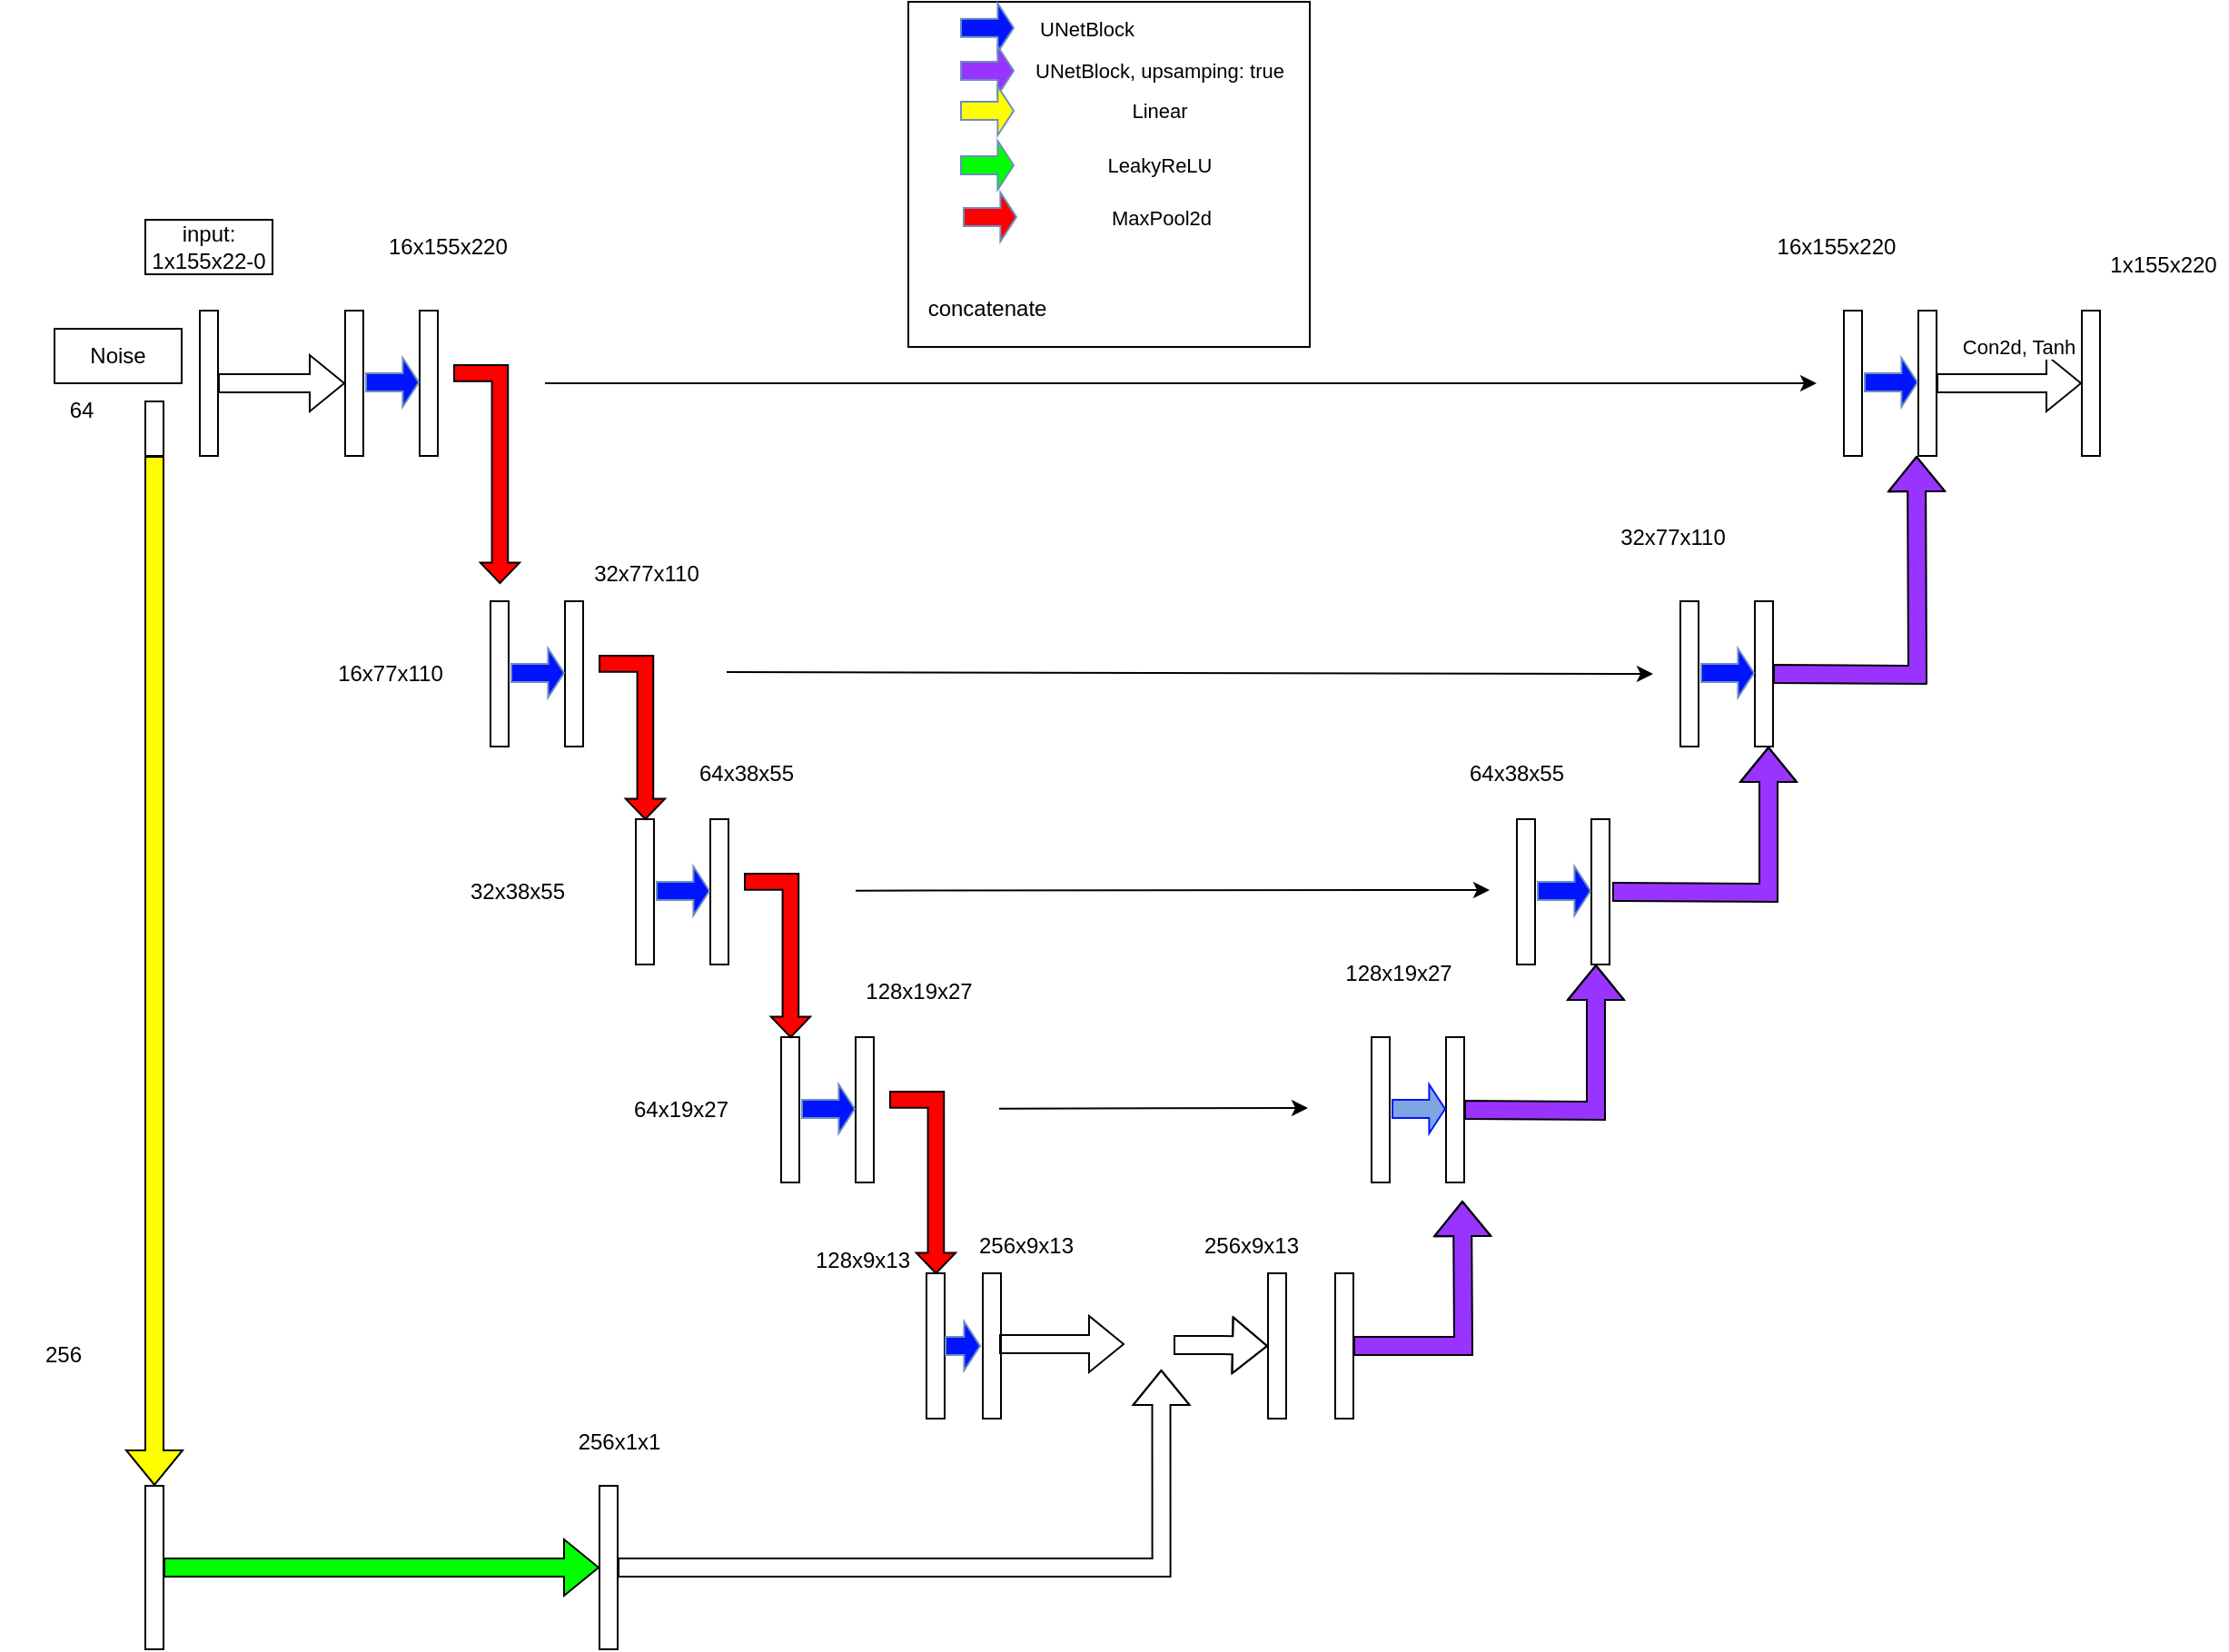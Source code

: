 <mxfile version="26.2.4" pages="3">
  <diagram name="generator" id="kLiDvzuw7WMuM0MOH87Y">
    <mxGraphModel dx="2645" dy="1151" grid="0" gridSize="10" guides="1" tooltips="1" connect="1" arrows="1" fold="1" page="1" pageScale="1" pageWidth="827" pageHeight="1169" background="none" math="0" shadow="0">
      <root>
        <mxCell id="0" />
        <mxCell id="1" parent="0" />
        <mxCell id="6n61Y1mFwHhP3nyeF7Fu-90" style="edgeStyle=orthogonalEdgeStyle;shape=flexArrow;rounded=0;orthogonalLoop=1;jettySize=auto;html=1;entryX=0;entryY=0.5;entryDx=0;entryDy=0;" parent="1" source="6n61Y1mFwHhP3nyeF7Fu-30" target="6n61Y1mFwHhP3nyeF7Fu-31" edge="1">
          <mxGeometry relative="1" as="geometry" />
        </mxCell>
        <mxCell id="6n61Y1mFwHhP3nyeF7Fu-30" value="" style="rounded=0;whiteSpace=wrap;html=1;" parent="1" vertex="1">
          <mxGeometry x="40" y="200" width="10" height="80" as="geometry" />
        </mxCell>
        <mxCell id="6n61Y1mFwHhP3nyeF7Fu-31" value="" style="whiteSpace=wrap;html=1;rounded=0;" parent="1" vertex="1">
          <mxGeometry x="120" y="200" width="10" height="80" as="geometry" />
        </mxCell>
        <mxCell id="6n61Y1mFwHhP3nyeF7Fu-32" value="" style="whiteSpace=wrap;html=1;rounded=0;" parent="1" vertex="1">
          <mxGeometry x="161" y="200" width="10" height="80" as="geometry" />
        </mxCell>
        <mxCell id="6n61Y1mFwHhP3nyeF7Fu-33" value="" style="whiteSpace=wrap;html=1;rounded=0;" parent="1" vertex="1">
          <mxGeometry x="200" y="360" width="10" height="80" as="geometry" />
        </mxCell>
        <mxCell id="6n61Y1mFwHhP3nyeF7Fu-34" value="" style="whiteSpace=wrap;html=1;rounded=0;" parent="1" vertex="1">
          <mxGeometry x="241" y="360" width="10" height="80" as="geometry" />
        </mxCell>
        <mxCell id="6n61Y1mFwHhP3nyeF7Fu-35" value="" style="whiteSpace=wrap;html=1;rounded=0;" parent="1" vertex="1">
          <mxGeometry x="280" y="480" width="10" height="80" as="geometry" />
        </mxCell>
        <mxCell id="6n61Y1mFwHhP3nyeF7Fu-36" value="" style="whiteSpace=wrap;html=1;rounded=0;" parent="1" vertex="1">
          <mxGeometry x="321" y="480" width="10" height="80" as="geometry" />
        </mxCell>
        <mxCell id="6n61Y1mFwHhP3nyeF7Fu-37" value="" style="whiteSpace=wrap;html=1;rounded=0;" parent="1" vertex="1">
          <mxGeometry x="360" y="600" width="10" height="80" as="geometry" />
        </mxCell>
        <mxCell id="6n61Y1mFwHhP3nyeF7Fu-38" value="" style="whiteSpace=wrap;html=1;rounded=0;" parent="1" vertex="1">
          <mxGeometry x="401" y="600" width="10" height="80" as="geometry" />
        </mxCell>
        <mxCell id="6n61Y1mFwHhP3nyeF7Fu-52" value="" style="edgeStyle=orthogonalEdgeStyle;shape=flexArrow;rounded=0;orthogonalLoop=1;jettySize=auto;html=1;strokeColor=#000000;fillColor=#FFFF00;fontFamily=Verdana;" parent="1" source="6n61Y1mFwHhP3nyeF7Fu-39" target="6n61Y1mFwHhP3nyeF7Fu-51" edge="1">
          <mxGeometry relative="1" as="geometry" />
        </mxCell>
        <mxCell id="6n61Y1mFwHhP3nyeF7Fu-39" value="" style="rounded=0;whiteSpace=wrap;html=1;" parent="1" vertex="1">
          <mxGeometry x="10" y="250" width="10" height="30" as="geometry" />
        </mxCell>
        <mxCell id="6n61Y1mFwHhP3nyeF7Fu-40" value="" style="whiteSpace=wrap;html=1;rounded=0;" parent="1" vertex="1">
          <mxGeometry x="440" y="730" width="10" height="80" as="geometry" />
        </mxCell>
        <mxCell id="6n61Y1mFwHhP3nyeF7Fu-86" style="edgeStyle=orthogonalEdgeStyle;shape=flexArrow;rounded=0;orthogonalLoop=1;jettySize=auto;html=1;exitX=1;exitY=0.5;exitDx=0;exitDy=0;fillColor=#9933FF;" parent="1" source="6n61Y1mFwHhP3nyeF7Fu-41" edge="1">
          <mxGeometry relative="1" as="geometry">
            <mxPoint x="735" y="690" as="targetPoint" />
          </mxGeometry>
        </mxCell>
        <mxCell id="6n61Y1mFwHhP3nyeF7Fu-41" value="" style="whiteSpace=wrap;html=1;rounded=0;" parent="1" vertex="1">
          <mxGeometry x="665" y="730" width="10" height="80" as="geometry" />
        </mxCell>
        <mxCell id="6n61Y1mFwHhP3nyeF7Fu-42" value="" style="shape=flexArrow;endArrow=classic;html=1;rounded=0;endWidth=16;endSize=2.6;fillColor=#0014FF;strokeColor=#6c8ebf;" parent="1" edge="1">
          <mxGeometry width="50" height="50" relative="1" as="geometry">
            <mxPoint x="131" y="239.5" as="sourcePoint" />
            <mxPoint x="161" y="239.5" as="targetPoint" />
          </mxGeometry>
        </mxCell>
        <mxCell id="6n61Y1mFwHhP3nyeF7Fu-43" value="" style="shape=flexArrow;endArrow=classic;html=1;rounded=0;endWidth=16;endSize=2.6;fillColor=#0014FF;strokeColor=#6c8ebf;" parent="1" edge="1">
          <mxGeometry width="50" height="50" relative="1" as="geometry">
            <mxPoint x="211" y="399.5" as="sourcePoint" />
            <mxPoint x="241" y="399.5" as="targetPoint" />
          </mxGeometry>
        </mxCell>
        <mxCell id="6n61Y1mFwHhP3nyeF7Fu-44" value="" style="shape=flexArrow;endArrow=classic;html=1;rounded=0;endWidth=16;endSize=2.6;fillColor=#0014FF;strokeColor=#6c8ebf;" parent="1" edge="1">
          <mxGeometry width="50" height="50" relative="1" as="geometry">
            <mxPoint x="291" y="519.5" as="sourcePoint" />
            <mxPoint x="321" y="519.5" as="targetPoint" />
          </mxGeometry>
        </mxCell>
        <mxCell id="6n61Y1mFwHhP3nyeF7Fu-45" value="" style="shape=flexArrow;endArrow=classic;html=1;rounded=0;endWidth=16;endSize=2.6;fillColor=#0014FF;strokeColor=#6c8ebf;" parent="1" edge="1">
          <mxGeometry width="50" height="50" relative="1" as="geometry">
            <mxPoint x="371" y="639.5" as="sourcePoint" />
            <mxPoint x="401" y="639.5" as="targetPoint" />
          </mxGeometry>
        </mxCell>
        <mxCell id="6n61Y1mFwHhP3nyeF7Fu-47" value="" style="html=1;shadow=0;dashed=0;align=center;verticalAlign=middle;shape=mxgraph.arrows2.bendArrow;dy=4.41;dx=11.2;notch=0;arrowHead=21.59;rounded=0;direction=south;fillColor=#FF0000;" parent="1" vertex="1">
          <mxGeometry x="180" y="230" width="36" height="120" as="geometry" />
        </mxCell>
        <mxCell id="6n61Y1mFwHhP3nyeF7Fu-48" value="" style="html=1;shadow=0;dashed=0;align=center;verticalAlign=middle;shape=mxgraph.arrows2.bendArrow;dy=4.41;dx=11.2;notch=0;arrowHead=21.59;rounded=0;direction=south;fillColor=#FF0000;" parent="1" vertex="1">
          <mxGeometry x="420" y="630" width="36" height="100" as="geometry" />
        </mxCell>
        <mxCell id="6n61Y1mFwHhP3nyeF7Fu-49" value="" style="html=1;shadow=0;dashed=0;align=center;verticalAlign=middle;shape=mxgraph.arrows2.bendArrow;dy=4.41;dx=11.2;notch=0;arrowHead=21.59;rounded=0;direction=south;fillColor=#FF0000;" parent="1" vertex="1">
          <mxGeometry x="340" y="510" width="36" height="90" as="geometry" />
        </mxCell>
        <mxCell id="6n61Y1mFwHhP3nyeF7Fu-50" value="" style="html=1;shadow=0;dashed=0;align=center;verticalAlign=middle;shape=mxgraph.arrows2.bendArrow;dy=4.41;dx=11.2;notch=0;arrowHead=21.59;rounded=0;direction=south;fillColor=#FF0000;" parent="1" vertex="1">
          <mxGeometry x="260" y="390" width="36" height="90" as="geometry" />
        </mxCell>
        <mxCell id="6n61Y1mFwHhP3nyeF7Fu-59" value="" style="edgeStyle=orthogonalEdgeStyle;shape=flexArrow;rounded=0;orthogonalLoop=1;jettySize=auto;html=1;fillColor=#00FF00;" parent="1" source="6n61Y1mFwHhP3nyeF7Fu-51" target="6n61Y1mFwHhP3nyeF7Fu-58" edge="1">
          <mxGeometry relative="1" as="geometry">
            <Array as="points">
              <mxPoint x="265" y="860" />
            </Array>
          </mxGeometry>
        </mxCell>
        <mxCell id="6n61Y1mFwHhP3nyeF7Fu-51" value="" style="whiteSpace=wrap;html=1;rounded=0;" parent="1" vertex="1">
          <mxGeometry x="10" y="847" width="10" height="90" as="geometry" />
        </mxCell>
        <mxCell id="6n61Y1mFwHhP3nyeF7Fu-140" style="edgeStyle=orthogonalEdgeStyle;shape=flexArrow;rounded=0;orthogonalLoop=1;jettySize=auto;html=1;exitX=1;exitY=0.5;exitDx=0;exitDy=0;entryX=0.75;entryY=1;entryDx=0;entryDy=0;" parent="1" source="6n61Y1mFwHhP3nyeF7Fu-58" target="6n61Y1mFwHhP3nyeF7Fu-60" edge="1">
          <mxGeometry relative="1" as="geometry">
            <mxPoint x="550" y="790" as="targetPoint" />
          </mxGeometry>
        </mxCell>
        <mxCell id="6n61Y1mFwHhP3nyeF7Fu-58" value="" style="whiteSpace=wrap;html=1;rounded=0;" parent="1" vertex="1">
          <mxGeometry x="260" y="847" width="10" height="90" as="geometry" />
        </mxCell>
        <mxCell id="6n61Y1mFwHhP3nyeF7Fu-145" style="edgeStyle=orthogonalEdgeStyle;shape=flexArrow;rounded=0;orthogonalLoop=1;jettySize=auto;html=1;exitX=1;exitY=0.5;exitDx=0;exitDy=0;entryX=0;entryY=0.5;entryDx=0;entryDy=0;" parent="1" source="6n61Y1mFwHhP3nyeF7Fu-60" target="6n61Y1mFwHhP3nyeF7Fu-143" edge="1">
          <mxGeometry relative="1" as="geometry" />
        </mxCell>
        <mxCell id="6n61Y1mFwHhP3nyeF7Fu-60" value="" style="shape=image;html=1;verticalAlign=top;verticalLabelPosition=bottom;labelBackgroundColor=#ffffff;imageAspect=0;aspect=fixed;image=https://cdn4.iconfinder.com/data/icons/evil-icons-user-interface/64/plus-128.png" parent="1" vertex="1">
          <mxGeometry x="549" y="756" width="27" height="27" as="geometry" />
        </mxCell>
        <mxCell id="6n61Y1mFwHhP3nyeF7Fu-64" value="" style="whiteSpace=wrap;html=1;rounded=0;" parent="1" vertex="1">
          <mxGeometry x="685" y="600" width="10" height="80" as="geometry" />
        </mxCell>
        <mxCell id="6n61Y1mFwHhP3nyeF7Fu-65" value="" style="whiteSpace=wrap;html=1;rounded=0;" parent="1" vertex="1">
          <mxGeometry x="726" y="600" width="10" height="80" as="geometry" />
        </mxCell>
        <mxCell id="6n61Y1mFwHhP3nyeF7Fu-66" value="" style="shape=flexArrow;endArrow=classic;html=1;rounded=0;endWidth=16;endSize=2.6;fillColor=#7EA6E0;strokeColor=#0014FF;" parent="1" edge="1">
          <mxGeometry width="50" height="50" relative="1" as="geometry">
            <mxPoint x="696" y="639.5" as="sourcePoint" />
            <mxPoint x="726" y="639.5" as="targetPoint" />
          </mxGeometry>
        </mxCell>
        <mxCell id="6n61Y1mFwHhP3nyeF7Fu-76" value="" style="whiteSpace=wrap;html=1;rounded=0;" parent="1" vertex="1">
          <mxGeometry x="765" y="480" width="10" height="80" as="geometry" />
        </mxCell>
        <mxCell id="6n61Y1mFwHhP3nyeF7Fu-77" value="" style="whiteSpace=wrap;html=1;rounded=0;" parent="1" vertex="1">
          <mxGeometry x="806" y="480" width="10" height="80" as="geometry" />
        </mxCell>
        <mxCell id="6n61Y1mFwHhP3nyeF7Fu-78" value="" style="shape=flexArrow;endArrow=classic;html=1;rounded=0;endWidth=16;endSize=2.6;fillColor=#0014FF;strokeColor=#6c8ebf;" parent="1" edge="1">
          <mxGeometry width="50" height="50" relative="1" as="geometry">
            <mxPoint x="776" y="519.5" as="sourcePoint" />
            <mxPoint x="806" y="519.5" as="targetPoint" />
          </mxGeometry>
        </mxCell>
        <mxCell id="6n61Y1mFwHhP3nyeF7Fu-79" value="" style="whiteSpace=wrap;html=1;rounded=0;" parent="1" vertex="1">
          <mxGeometry x="855" y="360" width="10" height="80" as="geometry" />
        </mxCell>
        <mxCell id="6n61Y1mFwHhP3nyeF7Fu-80" value="" style="whiteSpace=wrap;html=1;rounded=0;" parent="1" vertex="1">
          <mxGeometry x="896" y="360" width="10" height="80" as="geometry" />
        </mxCell>
        <mxCell id="6n61Y1mFwHhP3nyeF7Fu-81" value="" style="shape=flexArrow;endArrow=classic;html=1;rounded=0;endWidth=16;endSize=2.6;fillColor=#0014FF;strokeColor=#6c8ebf;" parent="1" edge="1">
          <mxGeometry width="50" height="50" relative="1" as="geometry">
            <mxPoint x="866" y="399.5" as="sourcePoint" />
            <mxPoint x="896" y="399.5" as="targetPoint" />
          </mxGeometry>
        </mxCell>
        <mxCell id="6n61Y1mFwHhP3nyeF7Fu-82" value="" style="whiteSpace=wrap;html=1;rounded=0;" parent="1" vertex="1">
          <mxGeometry x="945" y="200" width="10" height="80" as="geometry" />
        </mxCell>
        <mxCell id="6n61Y1mFwHhP3nyeF7Fu-153" value="" style="edgeStyle=orthogonalEdgeStyle;shape=flexArrow;rounded=0;orthogonalLoop=1;jettySize=auto;html=1;" parent="1" source="6n61Y1mFwHhP3nyeF7Fu-83" target="6n61Y1mFwHhP3nyeF7Fu-152" edge="1">
          <mxGeometry relative="1" as="geometry" />
        </mxCell>
        <mxCell id="6n61Y1mFwHhP3nyeF7Fu-155" value="Con2d, Tanh" style="edgeLabel;html=1;align=center;verticalAlign=middle;resizable=0;points=[];" parent="6n61Y1mFwHhP3nyeF7Fu-153" vertex="1" connectable="0">
          <mxGeometry x="0.245" y="-1" relative="1" as="geometry">
            <mxPoint x="-5" y="-21" as="offset" />
          </mxGeometry>
        </mxCell>
        <mxCell id="6n61Y1mFwHhP3nyeF7Fu-83" value="" style="whiteSpace=wrap;html=1;rounded=0;" parent="1" vertex="1">
          <mxGeometry x="986" y="200" width="10" height="80" as="geometry" />
        </mxCell>
        <mxCell id="6n61Y1mFwHhP3nyeF7Fu-84" value="" style="shape=flexArrow;endArrow=classic;html=1;rounded=0;endWidth=16;endSize=2.6;fillColor=#0014FF;strokeColor=#6c8ebf;" parent="1" edge="1">
          <mxGeometry width="50" height="50" relative="1" as="geometry">
            <mxPoint x="956" y="239.5" as="sourcePoint" />
            <mxPoint x="986" y="239.5" as="targetPoint" />
          </mxGeometry>
        </mxCell>
        <mxCell id="6n61Y1mFwHhP3nyeF7Fu-87" style="edgeStyle=orthogonalEdgeStyle;shape=flexArrow;rounded=0;orthogonalLoop=1;jettySize=auto;html=1;fillColor=#9933FF;entryX=0.25;entryY=1;entryDx=0;entryDy=0;" parent="1" target="6n61Y1mFwHhP3nyeF7Fu-77" edge="1">
          <mxGeometry relative="1" as="geometry">
            <mxPoint x="757" y="560.0" as="targetPoint" />
            <mxPoint x="736" y="640" as="sourcePoint" />
          </mxGeometry>
        </mxCell>
        <mxCell id="6n61Y1mFwHhP3nyeF7Fu-88" style="edgeStyle=orthogonalEdgeStyle;shape=flexArrow;rounded=0;orthogonalLoop=1;jettySize=auto;html=1;fillColor=#9933FF;entryX=0.75;entryY=1;entryDx=0;entryDy=0;" parent="1" target="6n61Y1mFwHhP3nyeF7Fu-80" edge="1">
          <mxGeometry relative="1" as="geometry">
            <mxPoint x="854.46" y="440" as="targetPoint" />
            <mxPoint x="817.46" y="520" as="sourcePoint" />
          </mxGeometry>
        </mxCell>
        <mxCell id="6n61Y1mFwHhP3nyeF7Fu-89" style="edgeStyle=orthogonalEdgeStyle;shape=flexArrow;rounded=0;orthogonalLoop=1;jettySize=auto;html=1;fillColor=#9933FF;" parent="1" edge="1">
          <mxGeometry relative="1" as="geometry">
            <mxPoint x="985" y="280" as="targetPoint" />
            <mxPoint x="906" y="400" as="sourcePoint" />
          </mxGeometry>
        </mxCell>
        <mxCell id="6n61Y1mFwHhP3nyeF7Fu-92" value="input: 1x155x22-0" style="text;html=1;align=center;verticalAlign=middle;whiteSpace=wrap;rounded=0;strokeColor=default;" parent="1" vertex="1">
          <mxGeometry x="10" y="150" width="70" height="30" as="geometry" />
        </mxCell>
        <mxCell id="6n61Y1mFwHhP3nyeF7Fu-93" value="&amp;nbsp;16x155x220" style="text;html=1;align=center;verticalAlign=middle;whiteSpace=wrap;rounded=0;" parent="1" vertex="1">
          <mxGeometry x="140" y="150" width="70" height="30" as="geometry" />
        </mxCell>
        <mxCell id="6n61Y1mFwHhP3nyeF7Fu-94" value="16x77x110" style="text;html=1;align=center;verticalAlign=middle;whiteSpace=wrap;rounded=0;" parent="1" vertex="1">
          <mxGeometry x="110" y="385" width="70" height="30" as="geometry" />
        </mxCell>
        <mxCell id="6n61Y1mFwHhP3nyeF7Fu-95" value="32x38x55" style="text;html=1;align=center;verticalAlign=middle;whiteSpace=wrap;rounded=0;" parent="1" vertex="1">
          <mxGeometry x="180" y="505" width="70" height="30" as="geometry" />
        </mxCell>
        <mxCell id="6n61Y1mFwHhP3nyeF7Fu-97" value="64x19x27" style="text;html=1;align=center;verticalAlign=middle;whiteSpace=wrap;rounded=0;" parent="1" vertex="1">
          <mxGeometry x="270" y="625" width="70" height="30" as="geometry" />
        </mxCell>
        <mxCell id="6n61Y1mFwHhP3nyeF7Fu-99" value="" style="shape=flexArrow;endArrow=classic;html=1;rounded=0;endWidth=16;endSize=2.6;fillColor=#0014FF;strokeColor=#6c8ebf;" parent="1" edge="1">
          <mxGeometry width="50" height="50" relative="1" as="geometry">
            <mxPoint x="450" y="770" as="sourcePoint" />
            <mxPoint x="470" y="770" as="targetPoint" />
            <Array as="points" />
          </mxGeometry>
        </mxCell>
        <mxCell id="6n61Y1mFwHhP3nyeF7Fu-100" value="128x9x13" style="text;html=1;align=center;verticalAlign=middle;whiteSpace=wrap;rounded=0;" parent="1" vertex="1">
          <mxGeometry x="370" y="708" width="70" height="30" as="geometry" />
        </mxCell>
        <mxCell id="6n61Y1mFwHhP3nyeF7Fu-109" value="" style="endArrow=classic;html=1;rounded=0;" parent="1" edge="1">
          <mxGeometry width="50" height="50" relative="1" as="geometry">
            <mxPoint x="230" y="240" as="sourcePoint" />
            <mxPoint x="930" y="240" as="targetPoint" />
          </mxGeometry>
        </mxCell>
        <mxCell id="6n61Y1mFwHhP3nyeF7Fu-110" value="" style="endArrow=classic;html=1;rounded=0;" parent="1" edge="1">
          <mxGeometry width="50" height="50" relative="1" as="geometry">
            <mxPoint x="330" y="399" as="sourcePoint" />
            <mxPoint x="840" y="400" as="targetPoint" />
          </mxGeometry>
        </mxCell>
        <mxCell id="6n61Y1mFwHhP3nyeF7Fu-111" value="" style="endArrow=classic;html=1;rounded=0;" parent="1" edge="1">
          <mxGeometry width="50" height="50" relative="1" as="geometry">
            <mxPoint x="401" y="519.33" as="sourcePoint" />
            <mxPoint x="750" y="519" as="targetPoint" />
          </mxGeometry>
        </mxCell>
        <mxCell id="6n61Y1mFwHhP3nyeF7Fu-112" value="" style="endArrow=classic;html=1;rounded=0;" parent="1" edge="1">
          <mxGeometry width="50" height="50" relative="1" as="geometry">
            <mxPoint x="480" y="639.33" as="sourcePoint" />
            <mxPoint x="650" y="639" as="targetPoint" />
          </mxGeometry>
        </mxCell>
        <mxCell id="6n61Y1mFwHhP3nyeF7Fu-125" value="64" style="text;html=1;align=center;verticalAlign=middle;whiteSpace=wrap;rounded=0;" parent="1" vertex="1">
          <mxGeometry x="-60" y="240" width="70" height="30" as="geometry" />
        </mxCell>
        <mxCell id="6n61Y1mFwHhP3nyeF7Fu-127" value="256" style="text;html=1;align=center;verticalAlign=middle;whiteSpace=wrap;rounded=0;" parent="1" vertex="1">
          <mxGeometry x="-70" y="760" width="70" height="30" as="geometry" />
        </mxCell>
        <mxCell id="6n61Y1mFwHhP3nyeF7Fu-128" value="256x1x1" style="text;html=1;align=center;verticalAlign=middle;whiteSpace=wrap;rounded=0;" parent="1" vertex="1">
          <mxGeometry x="236" y="807.5" width="70" height="30" as="geometry" />
        </mxCell>
        <mxCell id="6n61Y1mFwHhP3nyeF7Fu-129" value="32x77x110" style="text;html=1;align=center;verticalAlign=middle;whiteSpace=wrap;rounded=0;" parent="1" vertex="1">
          <mxGeometry x="251" y="330" width="70" height="30" as="geometry" />
        </mxCell>
        <mxCell id="6n61Y1mFwHhP3nyeF7Fu-130" value="64x38x55" style="text;html=1;align=center;verticalAlign=middle;whiteSpace=wrap;rounded=0;" parent="1" vertex="1">
          <mxGeometry x="306" y="440" width="70" height="30" as="geometry" />
        </mxCell>
        <mxCell id="6n61Y1mFwHhP3nyeF7Fu-131" value="128x19x27" style="text;html=1;align=center;verticalAlign=middle;whiteSpace=wrap;rounded=0;" parent="1" vertex="1">
          <mxGeometry x="401" y="560" width="70" height="30" as="geometry" />
        </mxCell>
        <mxCell id="6n61Y1mFwHhP3nyeF7Fu-136" value="" style="whiteSpace=wrap;html=1;rounded=0;" parent="1" vertex="1">
          <mxGeometry x="471" y="730" width="10" height="80" as="geometry" />
        </mxCell>
        <mxCell id="6n61Y1mFwHhP3nyeF7Fu-139" style="edgeStyle=orthogonalEdgeStyle;shape=flexArrow;rounded=0;orthogonalLoop=1;jettySize=auto;html=1;entryX=0.37;entryY=0.37;entryDx=0;entryDy=0;entryPerimeter=0;" parent="1" edge="1">
          <mxGeometry relative="1" as="geometry">
            <mxPoint x="480" y="768.99" as="sourcePoint" />
            <mxPoint x="548.99" y="768.99" as="targetPoint" />
          </mxGeometry>
        </mxCell>
        <mxCell id="6n61Y1mFwHhP3nyeF7Fu-142" value="256x9x13" style="text;html=1;align=center;verticalAlign=middle;whiteSpace=wrap;rounded=0;" parent="1" vertex="1">
          <mxGeometry x="460" y="700" width="70" height="30" as="geometry" />
        </mxCell>
        <mxCell id="6n61Y1mFwHhP3nyeF7Fu-143" value="" style="whiteSpace=wrap;html=1;rounded=0;" parent="1" vertex="1">
          <mxGeometry x="628" y="730" width="10" height="80" as="geometry" />
        </mxCell>
        <mxCell id="6n61Y1mFwHhP3nyeF7Fu-144" value="256x9x13" style="text;html=1;align=center;verticalAlign=middle;whiteSpace=wrap;rounded=0;" parent="1" vertex="1">
          <mxGeometry x="584" y="700" width="70" height="30" as="geometry" />
        </mxCell>
        <mxCell id="6n61Y1mFwHhP3nyeF7Fu-146" value="Noise" style="text;html=1;align=center;verticalAlign=middle;whiteSpace=wrap;rounded=0;strokeColor=default;" parent="1" vertex="1">
          <mxGeometry x="-40" y="210" width="70" height="30" as="geometry" />
        </mxCell>
        <mxCell id="6n61Y1mFwHhP3nyeF7Fu-147" value="128x19x27" style="text;html=1;align=center;verticalAlign=middle;whiteSpace=wrap;rounded=0;" parent="1" vertex="1">
          <mxGeometry x="665" y="550" width="70" height="30" as="geometry" />
        </mxCell>
        <mxCell id="6n61Y1mFwHhP3nyeF7Fu-148" value="64x38x55" style="text;html=1;align=center;verticalAlign=middle;whiteSpace=wrap;rounded=0;" parent="1" vertex="1">
          <mxGeometry x="730" y="440" width="70" height="30" as="geometry" />
        </mxCell>
        <mxCell id="6n61Y1mFwHhP3nyeF7Fu-149" value="32x77x110" style="text;html=1;align=center;verticalAlign=middle;whiteSpace=wrap;rounded=0;" parent="1" vertex="1">
          <mxGeometry x="816" y="310" width="70" height="30" as="geometry" />
        </mxCell>
        <mxCell id="6n61Y1mFwHhP3nyeF7Fu-150" value="16x155x220" style="text;html=1;align=center;verticalAlign=middle;whiteSpace=wrap;rounded=0;" parent="1" vertex="1">
          <mxGeometry x="906" y="150" width="70" height="30" as="geometry" />
        </mxCell>
        <mxCell id="6n61Y1mFwHhP3nyeF7Fu-152" value="" style="whiteSpace=wrap;html=1;rounded=0;" parent="1" vertex="1">
          <mxGeometry x="1076" y="200" width="10" height="80" as="geometry" />
        </mxCell>
        <mxCell id="6n61Y1mFwHhP3nyeF7Fu-154" value="1x155x220" style="text;html=1;align=center;verticalAlign=middle;whiteSpace=wrap;rounded=0;" parent="1" vertex="1">
          <mxGeometry x="1086" y="160" width="70" height="30" as="geometry" />
        </mxCell>
        <mxCell id="6n61Y1mFwHhP3nyeF7Fu-106" value="" style="rounded=0;whiteSpace=wrap;html=1;" parent="1" vertex="1">
          <mxGeometry x="430" y="30" width="221" height="190" as="geometry" />
        </mxCell>
        <mxCell id="6n61Y1mFwHhP3nyeF7Fu-102" value="" style="shape=flexArrow;endArrow=classic;html=1;rounded=0;endWidth=16;endSize=2.6;fillColor=#0014FF;strokeColor=#6c8ebf;" parent="1" edge="1">
          <mxGeometry width="50" height="50" relative="1" as="geometry">
            <mxPoint x="458.5" y="44.33" as="sourcePoint" />
            <mxPoint x="488.5" y="44.33" as="targetPoint" />
          </mxGeometry>
        </mxCell>
        <mxCell id="6n61Y1mFwHhP3nyeF7Fu-113" value="UNetBlock" style="edgeLabel;html=1;align=center;verticalAlign=middle;resizable=0;points=[];" parent="6n61Y1mFwHhP3nyeF7Fu-102" vertex="1" connectable="0">
          <mxGeometry x="-0.403" relative="1" as="geometry">
            <mxPoint x="60" as="offset" />
          </mxGeometry>
        </mxCell>
        <mxCell id="6n61Y1mFwHhP3nyeF7Fu-114" value="" style="shape=flexArrow;endArrow=classic;html=1;rounded=0;endWidth=16;endSize=2.6;fillColor=#9933FF;strokeColor=#6c8ebf;" parent="1" edge="1">
          <mxGeometry width="50" height="50" relative="1" as="geometry">
            <mxPoint x="458.5" y="68" as="sourcePoint" />
            <mxPoint x="488.5" y="68" as="targetPoint" />
          </mxGeometry>
        </mxCell>
        <mxCell id="6n61Y1mFwHhP3nyeF7Fu-115" value="UNetBlock, upsamping: true" style="edgeLabel;html=1;align=center;verticalAlign=middle;resizable=0;points=[];" parent="6n61Y1mFwHhP3nyeF7Fu-114" vertex="1" connectable="0">
          <mxGeometry x="-0.403" relative="1" as="geometry">
            <mxPoint x="100" as="offset" />
          </mxGeometry>
        </mxCell>
        <mxCell id="6n61Y1mFwHhP3nyeF7Fu-117" value="concatenate" style="shape=image;html=1;verticalAlign=top;verticalLabelPosition=bottom;labelBackgroundColor=#ffffff;imageAspect=0;aspect=fixed;image=https://cdn4.iconfinder.com/data/icons/evil-icons-user-interface/64/plus-128.png" parent="1" vertex="1">
          <mxGeometry x="460" y="160" width="25" height="25" as="geometry" />
        </mxCell>
        <mxCell id="6n61Y1mFwHhP3nyeF7Fu-118" value="" style="shape=flexArrow;endArrow=classic;html=1;rounded=0;endWidth=16;endSize=2.6;fillColor=#FFFF00;strokeColor=#6c8ebf;" parent="1" edge="1">
          <mxGeometry width="50" height="50" relative="1" as="geometry">
            <mxPoint x="458.5" y="90" as="sourcePoint" />
            <mxPoint x="488.5" y="90" as="targetPoint" />
          </mxGeometry>
        </mxCell>
        <mxCell id="6n61Y1mFwHhP3nyeF7Fu-119" value="Linear" style="edgeLabel;html=1;align=center;verticalAlign=middle;resizable=0;points=[];" parent="6n61Y1mFwHhP3nyeF7Fu-118" vertex="1" connectable="0">
          <mxGeometry x="-0.403" relative="1" as="geometry">
            <mxPoint x="100" as="offset" />
          </mxGeometry>
        </mxCell>
        <mxCell id="6n61Y1mFwHhP3nyeF7Fu-121" value="" style="shape=flexArrow;endArrow=classic;html=1;rounded=0;endWidth=16;endSize=2.6;fillColor=#00FF00;strokeColor=#6c8ebf;" parent="1" edge="1">
          <mxGeometry width="50" height="50" relative="1" as="geometry">
            <mxPoint x="458.5" y="120" as="sourcePoint" />
            <mxPoint x="488.5" y="120" as="targetPoint" />
          </mxGeometry>
        </mxCell>
        <mxCell id="6n61Y1mFwHhP3nyeF7Fu-122" value="LeakyReLU" style="edgeLabel;html=1;align=center;verticalAlign=middle;resizable=0;points=[];" parent="6n61Y1mFwHhP3nyeF7Fu-121" vertex="1" connectable="0">
          <mxGeometry x="-0.403" relative="1" as="geometry">
            <mxPoint x="100" as="offset" />
          </mxGeometry>
        </mxCell>
        <mxCell id="6n61Y1mFwHhP3nyeF7Fu-157" value="" style="shape=flexArrow;endArrow=classic;html=1;rounded=0;endWidth=16;endSize=2.6;fillColor=#FF0000;strokeColor=#6c8ebf;" parent="1" edge="1">
          <mxGeometry width="50" height="50" relative="1" as="geometry">
            <mxPoint x="460" y="148.46" as="sourcePoint" />
            <mxPoint x="490" y="148.46" as="targetPoint" />
          </mxGeometry>
        </mxCell>
        <mxCell id="6n61Y1mFwHhP3nyeF7Fu-158" value="MaxPool2d" style="edgeLabel;html=1;align=center;verticalAlign=middle;resizable=0;points=[];" parent="6n61Y1mFwHhP3nyeF7Fu-157" vertex="1" connectable="0">
          <mxGeometry x="-0.403" relative="1" as="geometry">
            <mxPoint x="100" as="offset" />
          </mxGeometry>
        </mxCell>
      </root>
    </mxGraphModel>
  </diagram>
  <diagram id="PJzA38G6zoAZfeFNXpwe" name="discriminator">
    <mxGraphModel dx="1234" dy="604" grid="0" gridSize="10" guides="1" tooltips="1" connect="1" arrows="1" fold="1" page="0" pageScale="1" pageWidth="827" pageHeight="1169" math="0" shadow="0">
      <root>
        <mxCell id="0" />
        <mxCell id="1" parent="0" />
        <mxCell id="-sSRRAJo63LNZYcAdIWp-1" value="" style="rounded=0;whiteSpace=wrap;html=1;fillColor=#b0e3e6;strokeColor=#0e8088;" parent="1" vertex="1">
          <mxGeometry x="20" y="20" width="960" height="410" as="geometry" />
        </mxCell>
        <mxCell id="bQ4RrTWzmnPE3jSTBMU_-6" style="edgeStyle=orthogonalEdgeStyle;rounded=0;orthogonalLoop=1;jettySize=auto;html=1;exitX=1;exitY=0.5;exitDx=0;exitDy=0;entryX=0;entryY=0.5;entryDx=0;entryDy=0;" parent="1" source="2y59rX1fyuo-jGVF3cHD-1" target="2y59rX1fyuo-jGVF3cHD-4" edge="1">
          <mxGeometry relative="1" as="geometry" />
        </mxCell>
        <mxCell id="2y59rX1fyuo-jGVF3cHD-1" value="image 1" style="rounded=0;whiteSpace=wrap;html=1;" parent="1" vertex="1">
          <mxGeometry x="70" y="110" width="120" height="60" as="geometry" />
        </mxCell>
        <mxCell id="bQ4RrTWzmnPE3jSTBMU_-9" style="edgeStyle=orthogonalEdgeStyle;rounded=0;orthogonalLoop=1;jettySize=auto;html=1;exitX=1;exitY=0.5;exitDx=0;exitDy=0;entryX=0;entryY=0.5;entryDx=0;entryDy=0;" parent="1" source="2y59rX1fyuo-jGVF3cHD-2" target="2y59rX1fyuo-jGVF3cHD-5" edge="1">
          <mxGeometry relative="1" as="geometry" />
        </mxCell>
        <mxCell id="2y59rX1fyuo-jGVF3cHD-2" value="image 2" style="rounded=0;whiteSpace=wrap;html=1;" parent="1" vertex="1">
          <mxGeometry x="70" y="300" width="120" height="60" as="geometry" />
        </mxCell>
        <mxCell id="bQ4RrTWzmnPE3jSTBMU_-7" style="edgeStyle=orthogonalEdgeStyle;rounded=0;orthogonalLoop=1;jettySize=auto;html=1;entryX=0;entryY=0.5;entryDx=0;entryDy=0;" parent="1" source="2y59rX1fyuo-jGVF3cHD-4" target="2y59rX1fyuo-jGVF3cHD-8" edge="1">
          <mxGeometry relative="1" as="geometry" />
        </mxCell>
        <mxCell id="2y59rX1fyuo-jGVF3cHD-4" value="cnn" style="rounded=0;whiteSpace=wrap;html=1;" parent="1" vertex="1">
          <mxGeometry x="250" y="110" width="120" height="60" as="geometry" />
        </mxCell>
        <mxCell id="bQ4RrTWzmnPE3jSTBMU_-12" style="edgeStyle=orthogonalEdgeStyle;rounded=0;orthogonalLoop=1;jettySize=auto;html=1;entryX=0;entryY=0.5;entryDx=0;entryDy=0;" parent="1" source="2y59rX1fyuo-jGVF3cHD-5" target="2y59rX1fyuo-jGVF3cHD-7" edge="1">
          <mxGeometry relative="1" as="geometry" />
        </mxCell>
        <mxCell id="2y59rX1fyuo-jGVF3cHD-5" value="cnn" style="rounded=0;whiteSpace=wrap;html=1;" parent="1" vertex="1">
          <mxGeometry x="250" y="300" width="120" height="60" as="geometry" />
        </mxCell>
        <mxCell id="bQ4RrTWzmnPE3jSTBMU_-14" value="" style="edgeStyle=orthogonalEdgeStyle;rounded=0;orthogonalLoop=1;jettySize=auto;html=1;" parent="1" source="2y59rX1fyuo-jGVF3cHD-7" target="bQ4RrTWzmnPE3jSTBMU_-13" edge="1">
          <mxGeometry relative="1" as="geometry" />
        </mxCell>
        <mxCell id="bQ4RrTWzmnPE3jSTBMU_-26" value="fc" style="edgeLabel;html=1;align=center;verticalAlign=middle;resizable=0;points=[];" parent="bQ4RrTWzmnPE3jSTBMU_-14" vertex="1" connectable="0">
          <mxGeometry x="0.005" y="1" relative="1" as="geometry">
            <mxPoint as="offset" />
          </mxGeometry>
        </mxCell>
        <mxCell id="2y59rX1fyuo-jGVF3cHD-7" value="" style="rounded=0;whiteSpace=wrap;html=1;" parent="1" vertex="1">
          <mxGeometry x="420" y="280" width="20" height="100" as="geometry" />
        </mxCell>
        <mxCell id="bQ4RrTWzmnPE3jSTBMU_-8" style="edgeStyle=orthogonalEdgeStyle;rounded=0;orthogonalLoop=1;jettySize=auto;html=1;exitX=1;exitY=0.5;exitDx=0;exitDy=0;entryX=0;entryY=0.5;entryDx=0;entryDy=0;" parent="1" source="2y59rX1fyuo-jGVF3cHD-8" target="2y59rX1fyuo-jGVF3cHD-9" edge="1">
          <mxGeometry relative="1" as="geometry" />
        </mxCell>
        <mxCell id="bQ4RrTWzmnPE3jSTBMU_-25" value="fc" style="edgeLabel;html=1;align=center;verticalAlign=middle;resizable=0;points=[];" parent="bQ4RrTWzmnPE3jSTBMU_-8" vertex="1" connectable="0">
          <mxGeometry x="-0.045" y="4" relative="1" as="geometry">
            <mxPoint as="offset" />
          </mxGeometry>
        </mxCell>
        <mxCell id="2y59rX1fyuo-jGVF3cHD-8" value="" style="rounded=0;whiteSpace=wrap;html=1;" parent="1" vertex="1">
          <mxGeometry x="420" y="90" width="20" height="100" as="geometry" />
        </mxCell>
        <mxCell id="bQ4RrTWzmnPE3jSTBMU_-16" style="edgeStyle=orthogonalEdgeStyle;rounded=0;orthogonalLoop=1;jettySize=auto;html=1;exitX=1;exitY=0.5;exitDx=0;exitDy=0;entryX=0.5;entryY=0;entryDx=0;entryDy=0;" parent="1" source="2y59rX1fyuo-jGVF3cHD-9" target="bQ4RrTWzmnPE3jSTBMU_-15" edge="1">
          <mxGeometry relative="1" as="geometry" />
        </mxCell>
        <mxCell id="2y59rX1fyuo-jGVF3cHD-9" value="" style="rounded=0;whiteSpace=wrap;html=1;gradientColor=none;" parent="1" vertex="1">
          <mxGeometry x="520" y="90" width="20" height="100" as="geometry" />
        </mxCell>
        <mxCell id="bQ4RrTWzmnPE3jSTBMU_-17" style="edgeStyle=orthogonalEdgeStyle;rounded=0;orthogonalLoop=1;jettySize=auto;html=1;exitX=1;exitY=0.5;exitDx=0;exitDy=0;entryX=0.5;entryY=1;entryDx=0;entryDy=0;" parent="1" source="bQ4RrTWzmnPE3jSTBMU_-13" target="bQ4RrTWzmnPE3jSTBMU_-15" edge="1">
          <mxGeometry relative="1" as="geometry" />
        </mxCell>
        <mxCell id="bQ4RrTWzmnPE3jSTBMU_-13" value="" style="rounded=0;whiteSpace=wrap;html=1;" parent="1" vertex="1">
          <mxGeometry x="520" y="280" width="20" height="100" as="geometry" />
        </mxCell>
        <mxCell id="bQ4RrTWzmnPE3jSTBMU_-19" value="" style="edgeStyle=orthogonalEdgeStyle;rounded=0;orthogonalLoop=1;jettySize=auto;html=1;" parent="1" source="bQ4RrTWzmnPE3jSTBMU_-15" target="bQ4RrTWzmnPE3jSTBMU_-18" edge="1">
          <mxGeometry relative="1" as="geometry" />
        </mxCell>
        <mxCell id="bQ4RrTWzmnPE3jSTBMU_-15" value="Euclid distance" style="rounded=0;whiteSpace=wrap;html=1;" parent="1" vertex="1">
          <mxGeometry x="580" y="210" width="120" height="60" as="geometry" />
        </mxCell>
        <mxCell id="bQ4RrTWzmnPE3jSTBMU_-18" value="output" style="rounded=0;whiteSpace=wrap;html=1;" parent="1" vertex="1">
          <mxGeometry x="843" y="210" width="120" height="60" as="geometry" />
        </mxCell>
        <mxCell id="bQ4RrTWzmnPE3jSTBMU_-20" value="1x155x220" style="text;html=1;align=center;verticalAlign=middle;whiteSpace=wrap;rounded=0;" parent="1" vertex="1">
          <mxGeometry x="120" y="80" width="60" height="30" as="geometry" />
        </mxCell>
        <mxCell id="bQ4RrTWzmnPE3jSTBMU_-21" value="1x155x220" style="text;html=1;align=center;verticalAlign=middle;whiteSpace=wrap;rounded=0;" parent="1" vertex="1">
          <mxGeometry x="120" y="260" width="60" height="30" as="geometry" />
        </mxCell>
        <mxCell id="bQ4RrTWzmnPE3jSTBMU_-22" value="256x3x5" style="text;html=1;align=center;verticalAlign=middle;whiteSpace=wrap;rounded=0;" parent="1" vertex="1">
          <mxGeometry x="390" y="50" width="60" height="30" as="geometry" />
        </mxCell>
        <mxCell id="bQ4RrTWzmnPE3jSTBMU_-23" value="256x3x5" style="text;html=1;align=center;verticalAlign=middle;whiteSpace=wrap;rounded=0;" parent="1" vertex="1">
          <mxGeometry x="380" y="240" width="60" height="30" as="geometry" />
        </mxCell>
        <mxCell id="bQ4RrTWzmnPE3jSTBMU_-24" value="1x128" style="text;html=1;align=center;verticalAlign=middle;whiteSpace=wrap;rounded=0;" parent="1" vertex="1">
          <mxGeometry x="500" y="50" width="60" height="30" as="geometry" />
        </mxCell>
        <mxCell id="bQ4RrTWzmnPE3jSTBMU_-27" value="1x128" style="text;html=1;align=center;verticalAlign=middle;whiteSpace=wrap;rounded=0;" parent="1" vertex="1">
          <mxGeometry x="500" y="240" width="60" height="30" as="geometry" />
        </mxCell>
        <mxCell id="BTXEw1X7LA-ppEc1tSgK-1" value="Chọn ngưỡng phân loại khi sử dụng discriminator trên tập train" style="text;html=1;align=center;verticalAlign=middle;whiteSpace=wrap;rounded=0;" parent="1" vertex="1">
          <mxGeometry x="704" y="201" width="126" height="30" as="geometry" />
        </mxCell>
      </root>
    </mxGraphModel>
  </diagram>
  <diagram id="UWNn7kRlvK4hz-IoCGO8" name="Train">
    <mxGraphModel dx="994" dy="604" grid="0" gridSize="10" guides="1" tooltips="1" connect="1" arrows="1" fold="1" page="0" pageScale="1" pageWidth="827" pageHeight="1169" math="0" shadow="0">
      <root>
        <mxCell id="0" />
        <mxCell id="1" parent="0" />
        <mxCell id="ewi_g6AmVGx1z4ddz3aU-44" value="" style="group;dashed=1;" parent="1" vertex="1" connectable="0">
          <mxGeometry x="264" y="23" width="1018" height="658" as="geometry" />
        </mxCell>
        <mxCell id="ewi_g6AmVGx1z4ddz3aU-4" value="" style="edgeStyle=orthogonalEdgeStyle;rounded=0;orthogonalLoop=1;jettySize=auto;html=1;" parent="ewi_g6AmVGx1z4ddz3aU-44" source="ewi_g6AmVGx1z4ddz3aU-1" target="ewi_g6AmVGx1z4ddz3aU-3" edge="1">
          <mxGeometry relative="1" as="geometry" />
        </mxCell>
        <mxCell id="BRE6P2zBB-Usr0OsBzop-8" style="edgeStyle=orthogonalEdgeStyle;rounded=0;orthogonalLoop=1;jettySize=auto;html=1;exitX=0;exitY=0.5;exitDx=0;exitDy=0;entryX=0;entryY=0.5;entryDx=0;entryDy=0;" parent="ewi_g6AmVGx1z4ddz3aU-44" source="ewi_g6AmVGx1z4ddz3aU-1" target="BRE6P2zBB-Usr0OsBzop-4" edge="1">
          <mxGeometry relative="1" as="geometry" />
        </mxCell>
        <mxCell id="BRE6P2zBB-Usr0OsBzop-10" style="edgeStyle=orthogonalEdgeStyle;rounded=0;orthogonalLoop=1;jettySize=auto;html=1;exitX=0;exitY=0.5;exitDx=0;exitDy=0;entryX=0;entryY=0.5;entryDx=0;entryDy=0;" parent="ewi_g6AmVGx1z4ddz3aU-44" source="ewi_g6AmVGx1z4ddz3aU-1" target="ewi_g6AmVGx1z4ddz3aU-2" edge="1">
          <mxGeometry relative="1" as="geometry" />
        </mxCell>
        <mxCell id="ewi_g6AmVGx1z4ddz3aU-1" value="image 1" style="rounded=0;whiteSpace=wrap;html=1;" parent="ewi_g6AmVGx1z4ddz3aU-44" vertex="1">
          <mxGeometry x="26.674" y="119.636" width="53.348" height="85.455" as="geometry" />
        </mxCell>
        <mxCell id="ewi_g6AmVGx1z4ddz3aU-2" value="image 2" style="rounded=0;whiteSpace=wrap;html=1;" parent="ewi_g6AmVGx1z4ddz3aU-44" vertex="1">
          <mxGeometry x="109.363" y="458.036" width="53.348" height="85.455" as="geometry" />
        </mxCell>
        <mxCell id="ewi_g6AmVGx1z4ddz3aU-8" value="" style="edgeStyle=orthogonalEdgeStyle;rounded=0;orthogonalLoop=1;jettySize=auto;html=1;" parent="ewi_g6AmVGx1z4ddz3aU-44" source="ewi_g6AmVGx1z4ddz3aU-3" target="ewi_g6AmVGx1z4ddz3aU-7" edge="1">
          <mxGeometry relative="1" as="geometry" />
        </mxCell>
        <mxCell id="ewi_g6AmVGx1z4ddz3aU-3" value="Geneartor" style="whiteSpace=wrap;html=1;rounded=0;" parent="ewi_g6AmVGx1z4ddz3aU-44" vertex="1">
          <mxGeometry x="124.478" y="136.727" width="106.696" height="51.273" as="geometry" />
        </mxCell>
        <mxCell id="ewi_g6AmVGx1z4ddz3aU-7" value="fake_image_1" style="whiteSpace=wrap;html=1;rounded=0;" parent="ewi_g6AmVGx1z4ddz3aU-44" vertex="1">
          <mxGeometry x="302.304" y="136.727" width="106.696" height="51.273" as="geometry" />
        </mxCell>
        <mxCell id="ewi_g6AmVGx1z4ddz3aU-10" style="edgeStyle=orthogonalEdgeStyle;rounded=0;orthogonalLoop=1;jettySize=auto;html=1;entryX=0.5;entryY=1;entryDx=0;entryDy=0;" parent="ewi_g6AmVGx1z4ddz3aU-44" source="ewi_g6AmVGx1z4ddz3aU-9" target="ewi_g6AmVGx1z4ddz3aU-3" edge="1">
          <mxGeometry relative="1" as="geometry" />
        </mxCell>
        <mxCell id="ewi_g6AmVGx1z4ddz3aU-9" value="noise" style="rounded=0;whiteSpace=wrap;html=1;" parent="ewi_g6AmVGx1z4ddz3aU-44" vertex="1">
          <mxGeometry x="26.674" y="222.182" width="53.348" height="85.455" as="geometry" />
        </mxCell>
        <mxCell id="bomnM16TJD0IhSj35LQ1-3" style="edgeStyle=orthogonalEdgeStyle;rounded=0;orthogonalLoop=1;jettySize=auto;html=1;exitX=1;exitY=0.5;exitDx=0;exitDy=0;entryX=0.5;entryY=1;entryDx=0;entryDy=0;" edge="1" parent="ewi_g6AmVGx1z4ddz3aU-44" source="ewi_g6AmVGx1z4ddz3aU-11" target="bomnM16TJD0IhSj35LQ1-2">
          <mxGeometry relative="1" as="geometry" />
        </mxCell>
        <mxCell id="ewi_g6AmVGx1z4ddz3aU-11" value="discriminator" style="whiteSpace=wrap;html=1;rounded=0;" parent="ewi_g6AmVGx1z4ddz3aU-44" vertex="1">
          <mxGeometry x="480.13" y="352.073" width="106.696" height="51.273" as="geometry" />
        </mxCell>
        <mxCell id="BRE6P2zBB-Usr0OsBzop-9" style="edgeStyle=orthogonalEdgeStyle;rounded=0;orthogonalLoop=1;jettySize=auto;html=1;exitX=1;exitY=0.5;exitDx=0;exitDy=0;entryX=0;entryY=0.5;entryDx=0;entryDy=0;" parent="ewi_g6AmVGx1z4ddz3aU-44" source="BRE6P2zBB-Usr0OsBzop-4" target="ewi_g6AmVGx1z4ddz3aU-11" edge="1">
          <mxGeometry relative="1" as="geometry" />
        </mxCell>
        <mxCell id="BRE6P2zBB-Usr0OsBzop-4" value="(image_1, fake_image_1)" style="whiteSpace=wrap;html=1;rounded=0;" parent="ewi_g6AmVGx1z4ddz3aU-44" vertex="1">
          <mxGeometry x="267" y="352.07" width="176" height="51.27" as="geometry" />
        </mxCell>
        <mxCell id="BRE6P2zBB-Usr0OsBzop-5" value="" style="edgeStyle=orthogonalEdgeStyle;rounded=0;orthogonalLoop=1;jettySize=auto;html=1;" parent="ewi_g6AmVGx1z4ddz3aU-44" source="ewi_g6AmVGx1z4ddz3aU-7" target="BRE6P2zBB-Usr0OsBzop-4" edge="1">
          <mxGeometry relative="1" as="geometry" />
        </mxCell>
        <mxCell id="BRE6P2zBB-Usr0OsBzop-12" value="(image_1, image_2)" style="whiteSpace=wrap;html=1;rounded=0;" parent="ewi_g6AmVGx1z4ddz3aU-44" vertex="1">
          <mxGeometry x="270" y="470.76" width="171" height="60" as="geometry" />
        </mxCell>
        <mxCell id="BRE6P2zBB-Usr0OsBzop-13" value="" style="edgeStyle=orthogonalEdgeStyle;rounded=0;orthogonalLoop=1;jettySize=auto;html=1;" parent="ewi_g6AmVGx1z4ddz3aU-44" source="ewi_g6AmVGx1z4ddz3aU-2" target="BRE6P2zBB-Usr0OsBzop-12" edge="1">
          <mxGeometry relative="1" as="geometry" />
        </mxCell>
        <mxCell id="BRE6P2zBB-Usr0OsBzop-14" style="edgeStyle=orthogonalEdgeStyle;rounded=0;orthogonalLoop=1;jettySize=auto;html=1;entryX=0.5;entryY=1;entryDx=0;entryDy=0;" parent="ewi_g6AmVGx1z4ddz3aU-44" source="BRE6P2zBB-Usr0OsBzop-12" target="ewi_g6AmVGx1z4ddz3aU-11" edge="1">
          <mxGeometry relative="1" as="geometry" />
        </mxCell>
        <mxCell id="BRE6P2zBB-Usr0OsBzop-29" style="edgeStyle=orthogonalEdgeStyle;rounded=0;orthogonalLoop=1;jettySize=auto;html=1;exitX=0.5;exitY=1;exitDx=0;exitDy=0;entryX=0.72;entryY=0.993;entryDx=0;entryDy=0;entryPerimeter=0;dashed=1;" parent="ewi_g6AmVGx1z4ddz3aU-44" target="ewi_g6AmVGx1z4ddz3aU-11" edge="1" source="BRE6P2zBB-Usr0OsBzop-22">
          <mxGeometry relative="1" as="geometry">
            <mxPoint x="557" y="412" as="targetPoint" />
            <mxPoint x="722" y="407.709" as="sourcePoint" />
            <Array as="points">
              <mxPoint x="886" y="511" />
              <mxPoint x="557" y="511" />
            </Array>
          </mxGeometry>
        </mxCell>
        <mxCell id="BRE6P2zBB-Usr0OsBzop-30" value="optimize_d" style="edgeLabel;html=1;align=center;verticalAlign=middle;resizable=0;points=[];" parent="BRE6P2zBB-Usr0OsBzop-29" vertex="1" connectable="0">
          <mxGeometry x="-0.037" y="-2" relative="1" as="geometry">
            <mxPoint x="1" y="12" as="offset" />
          </mxGeometry>
        </mxCell>
        <mxCell id="bomnM16TJD0IhSj35LQ1-2" value="&lt;span style=&quot;color: rgb(89, 89, 89); white-space-collapse: preserve;&quot;&gt;Loss_d​=TripletLoss(d1, d2) ​+ContrastiveLoss(d1,label) ​+ContrastiveLoss(d2, fake)&lt;/span&gt;" style="rounded=0;whiteSpace=wrap;html=1;" vertex="1" parent="ewi_g6AmVGx1z4ddz3aU-44">
          <mxGeometry x="429" y="202" width="448" height="65" as="geometry" />
        </mxCell>
        <mxCell id="BRE6P2zBB-Usr0OsBzop-22" value="&lt;span id=&quot;docs-internal-guid-dd4fd89f-7fff-0fb6-6316-de66e777c004&quot;&gt;&lt;span style=&quot;color: rgb(89, 89, 89); background-color: transparent; font-variant-numeric: normal; font-variant-east-asian: normal; font-variant-alternates: normal; font-variant-position: normal; font-variant-emoji: normal; vertical-align: baseline; white-space-collapse: preserve;&quot;&gt;&lt;font style=&quot;font-size: 12px;&quot;&gt;LossG = ContrastiveLoss(d2, fake)​ + MSELoss(image_1, fake_image_1)&lt;/font&gt;&lt;/span&gt;&lt;/span&gt;" style="whiteSpace=wrap;html=1;rounded=0;" parent="ewi_g6AmVGx1z4ddz3aU-44" vertex="1">
          <mxGeometry x="682" y="347.7" width="277" height="60" as="geometry" />
        </mxCell>
        <mxCell id="BRE6P2zBB-Usr0OsBzop-23" value="" style="edgeStyle=orthogonalEdgeStyle;rounded=0;orthogonalLoop=1;jettySize=auto;html=1;" parent="ewi_g6AmVGx1z4ddz3aU-44" source="ewi_g6AmVGx1z4ddz3aU-11" target="BRE6P2zBB-Usr0OsBzop-22" edge="1">
          <mxGeometry relative="1" as="geometry" />
        </mxCell>
        <mxCell id="bomnM16TJD0IhSj35LQ1-7" style="edgeStyle=orthogonalEdgeStyle;rounded=0;orthogonalLoop=1;jettySize=auto;html=1;exitX=0.5;exitY=0;exitDx=0;exitDy=0;entryX=0.436;entryY=0.005;entryDx=0;entryDy=0;entryPerimeter=0;dashed=1;" edge="1" parent="ewi_g6AmVGx1z4ddz3aU-44" source="bomnM16TJD0IhSj35LQ1-2" target="ewi_g6AmVGx1z4ddz3aU-3">
          <mxGeometry relative="1" as="geometry" />
        </mxCell>
        <mxCell id="bomnM16TJD0IhSj35LQ1-8" value="optimize_g" style="edgeLabel;html=1;align=center;verticalAlign=middle;resizable=0;points=[];" vertex="1" connectable="0" parent="bomnM16TJD0IhSj35LQ1-7">
          <mxGeometry x="-0.539" y="-2" relative="1" as="geometry">
            <mxPoint x="-14" y="-8" as="offset" />
          </mxGeometry>
        </mxCell>
      </root>
    </mxGraphModel>
  </diagram>
</mxfile>
